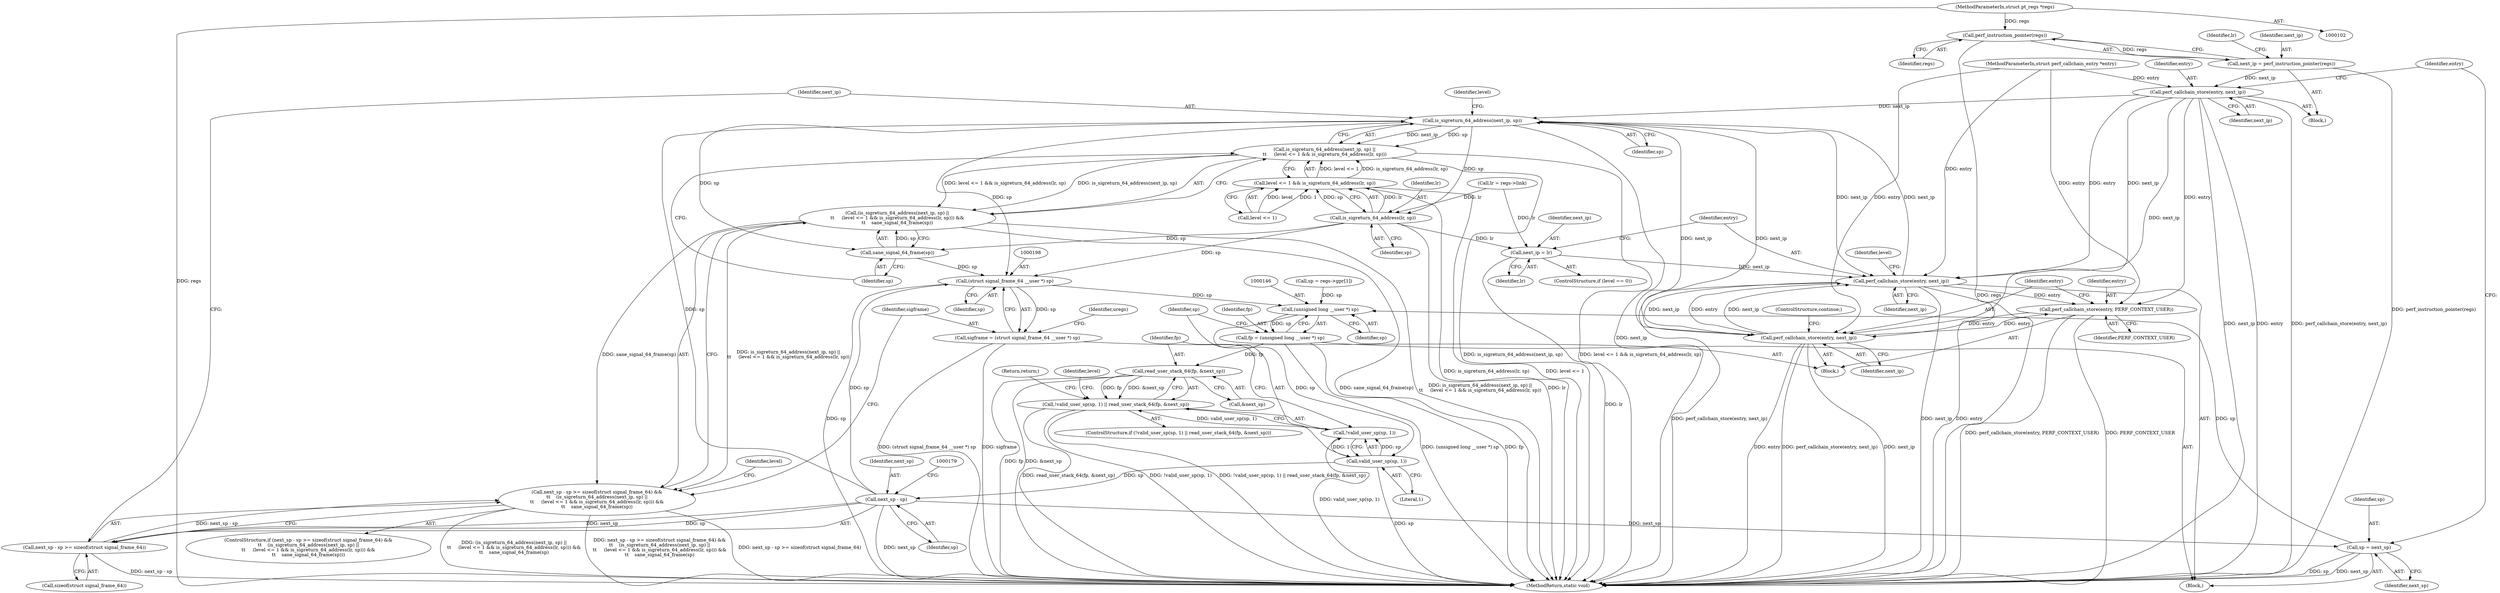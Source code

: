 digraph "0_linux_9a5cbce421a283e6aea3c4007f141735bf9da8c3@pointer" {
"1000119" [label="(Call,perf_instruction_pointer(regs))"];
"1000104" [label="(MethodParameterIn,struct pt_regs *regs)"];
"1000117" [label="(Call,next_ip = perf_instruction_pointer(regs))"];
"1000133" [label="(Call,perf_callchain_store(entry, next_ip))"];
"1000182" [label="(Call,is_sigreturn_64_address(next_ip, sp))"];
"1000181" [label="(Call,is_sigreturn_64_address(next_ip, sp) ||\n\t\t     (level <= 1 && is_sigreturn_64_address(lr, sp)))"];
"1000180" [label="(Call,(is_sigreturn_64_address(next_ip, sp) ||\n\t\t     (level <= 1 && is_sigreturn_64_address(lr, sp))) &&\n\t\t    sane_signal_64_frame(sp))"];
"1000173" [label="(Call,next_sp - sp >= sizeof(struct signal_frame_64) &&\n\t\t    (is_sigreturn_64_address(next_ip, sp) ||\n\t\t     (level <= 1 && is_sigreturn_64_address(lr, sp))) &&\n\t\t    sane_signal_64_frame(sp))"];
"1000189" [label="(Call,is_sigreturn_64_address(lr, sp))"];
"1000185" [label="(Call,level <= 1 && is_sigreturn_64_address(lr, sp))"];
"1000192" [label="(Call,sane_signal_64_frame(sp))"];
"1000197" [label="(Call,(struct signal_frame_64 __user *) sp)"];
"1000145" [label="(Call,(unsigned long __user *) sp)"];
"1000143" [label="(Call,fp = (unsigned long __user *) sp)"];
"1000154" [label="(Call,read_user_stack_64(fp, &next_sp))"];
"1000149" [label="(Call,!valid_user_sp(sp, 1) || read_user_stack_64(fp, &next_sp))"];
"1000151" [label="(Call,valid_user_sp(sp, 1))"];
"1000150" [label="(Call,!valid_user_sp(sp, 1))"];
"1000175" [label="(Call,next_sp - sp)"];
"1000174" [label="(Call,next_sp - sp >= sizeof(struct signal_frame_64))"];
"1000256" [label="(Call,sp = next_sp)"];
"1000195" [label="(Call,sigframe = (struct signal_frame_64 __user *) sp)"];
"1000248" [label="(Call,next_ip = lr)"];
"1000251" [label="(Call,perf_callchain_store(entry, next_ip))"];
"1000237" [label="(Call,perf_callchain_store(entry, PERF_CONTEXT_USER))"];
"1000240" [label="(Call,perf_callchain_store(entry, next_ip))"];
"1000193" [label="(Identifier,sp)"];
"1000199" [label="(Identifier,sp)"];
"1000142" [label="(Block,)"];
"1000253" [label="(Identifier,next_ip)"];
"1000255" [label="(Identifier,level)"];
"1000118" [label="(Identifier,next_ip)"];
"1000183" [label="(Identifier,next_ip)"];
"1000175" [label="(Call,next_sp - sp)"];
"1000139" [label="(Identifier,entry)"];
"1000149" [label="(Call,!valid_user_sp(sp, 1) || read_user_stack_64(fp, &next_sp))"];
"1000246" [label="(Identifier,level)"];
"1000158" [label="(Return,return;)"];
"1000119" [label="(Call,perf_instruction_pointer(regs))"];
"1000251" [label="(Call,perf_callchain_store(entry, next_ip))"];
"1000243" [label="(ControlStructure,continue;)"];
"1000153" [label="(Literal,1)"];
"1000244" [label="(ControlStructure,if (level == 0))"];
"1000172" [label="(ControlStructure,if (next_sp - sp >= sizeof(struct signal_frame_64) &&\n\t\t    (is_sigreturn_64_address(next_ip, sp) ||\n\t\t     (level <= 1 && is_sigreturn_64_address(lr, sp))) &&\n\t\t    sane_signal_64_frame(sp)))"];
"1000162" [label="(Identifier,level)"];
"1000105" [label="(Block,)"];
"1000258" [label="(Identifier,next_sp)"];
"1000120" [label="(Identifier,regs)"];
"1000156" [label="(Call,&next_sp)"];
"1000201" [label="(Identifier,uregs)"];
"1000103" [label="(MethodParameterIn,struct perf_callchain_entry *entry)"];
"1000180" [label="(Call,(is_sigreturn_64_address(next_ip, sp) ||\n\t\t     (level <= 1 && is_sigreturn_64_address(lr, sp))) &&\n\t\t    sane_signal_64_frame(sp))"];
"1000143" [label="(Call,fp = (unsigned long __user *) sp)"];
"1000134" [label="(Identifier,entry)"];
"1000122" [label="(Identifier,lr)"];
"1000256" [label="(Call,sp = next_sp)"];
"1000249" [label="(Identifier,next_ip)"];
"1000155" [label="(Identifier,fp)"];
"1000104" [label="(MethodParameterIn,struct pt_regs *regs)"];
"1000173" [label="(Call,next_sp - sp >= sizeof(struct signal_frame_64) &&\n\t\t    (is_sigreturn_64_address(next_ip, sp) ||\n\t\t     (level <= 1 && is_sigreturn_64_address(lr, sp))) &&\n\t\t    sane_signal_64_frame(sp))"];
"1000189" [label="(Call,is_sigreturn_64_address(lr, sp))"];
"1000240" [label="(Call,perf_callchain_store(entry, next_ip))"];
"1000237" [label="(Call,perf_callchain_store(entry, PERF_CONTEXT_USER))"];
"1000126" [label="(Call,sp = regs->gpr[1])"];
"1000144" [label="(Identifier,fp)"];
"1000186" [label="(Call,level <= 1)"];
"1000117" [label="(Call,next_ip = perf_instruction_pointer(regs))"];
"1000185" [label="(Call,level <= 1 && is_sigreturn_64_address(lr, sp))"];
"1000174" [label="(Call,next_sp - sp >= sizeof(struct signal_frame_64))"];
"1000147" [label="(Identifier,sp)"];
"1000150" [label="(Call,!valid_user_sp(sp, 1))"];
"1000176" [label="(Identifier,next_sp)"];
"1000252" [label="(Identifier,entry)"];
"1000241" [label="(Identifier,entry)"];
"1000135" [label="(Identifier,next_ip)"];
"1000181" [label="(Call,is_sigreturn_64_address(next_ip, sp) ||\n\t\t     (level <= 1 && is_sigreturn_64_address(lr, sp)))"];
"1000248" [label="(Call,next_ip = lr)"];
"1000242" [label="(Identifier,next_ip)"];
"1000133" [label="(Call,perf_callchain_store(entry, next_ip))"];
"1000187" [label="(Identifier,level)"];
"1000184" [label="(Identifier,sp)"];
"1000192" [label="(Call,sane_signal_64_frame(sp))"];
"1000196" [label="(Identifier,sigframe)"];
"1000191" [label="(Identifier,sp)"];
"1000194" [label="(Block,)"];
"1000190" [label="(Identifier,lr)"];
"1000259" [label="(MethodReturn,static void)"];
"1000152" [label="(Identifier,sp)"];
"1000177" [label="(Identifier,sp)"];
"1000178" [label="(Call,sizeof(struct signal_frame_64))"];
"1000238" [label="(Identifier,entry)"];
"1000257" [label="(Identifier,sp)"];
"1000250" [label="(Identifier,lr)"];
"1000182" [label="(Call,is_sigreturn_64_address(next_ip, sp))"];
"1000197" [label="(Call,(struct signal_frame_64 __user *) sp)"];
"1000121" [label="(Call,lr = regs->link)"];
"1000195" [label="(Call,sigframe = (struct signal_frame_64 __user *) sp)"];
"1000148" [label="(ControlStructure,if (!valid_user_sp(sp, 1) || read_user_stack_64(fp, &next_sp)))"];
"1000154" [label="(Call,read_user_stack_64(fp, &next_sp))"];
"1000239" [label="(Identifier,PERF_CONTEXT_USER)"];
"1000145" [label="(Call,(unsigned long __user *) sp)"];
"1000151" [label="(Call,valid_user_sp(sp, 1))"];
"1000119" -> "1000117"  [label="AST: "];
"1000119" -> "1000120"  [label="CFG: "];
"1000120" -> "1000119"  [label="AST: "];
"1000117" -> "1000119"  [label="CFG: "];
"1000119" -> "1000259"  [label="DDG: regs"];
"1000119" -> "1000117"  [label="DDG: regs"];
"1000104" -> "1000119"  [label="DDG: regs"];
"1000104" -> "1000102"  [label="AST: "];
"1000104" -> "1000259"  [label="DDG: regs"];
"1000117" -> "1000105"  [label="AST: "];
"1000118" -> "1000117"  [label="AST: "];
"1000122" -> "1000117"  [label="CFG: "];
"1000117" -> "1000259"  [label="DDG: perf_instruction_pointer(regs)"];
"1000117" -> "1000133"  [label="DDG: next_ip"];
"1000133" -> "1000105"  [label="AST: "];
"1000133" -> "1000135"  [label="CFG: "];
"1000134" -> "1000133"  [label="AST: "];
"1000135" -> "1000133"  [label="AST: "];
"1000139" -> "1000133"  [label="CFG: "];
"1000133" -> "1000259"  [label="DDG: entry"];
"1000133" -> "1000259"  [label="DDG: perf_callchain_store(entry, next_ip)"];
"1000133" -> "1000259"  [label="DDG: next_ip"];
"1000103" -> "1000133"  [label="DDG: entry"];
"1000133" -> "1000182"  [label="DDG: next_ip"];
"1000133" -> "1000237"  [label="DDG: entry"];
"1000133" -> "1000240"  [label="DDG: next_ip"];
"1000133" -> "1000251"  [label="DDG: entry"];
"1000133" -> "1000251"  [label="DDG: next_ip"];
"1000182" -> "1000181"  [label="AST: "];
"1000182" -> "1000184"  [label="CFG: "];
"1000183" -> "1000182"  [label="AST: "];
"1000184" -> "1000182"  [label="AST: "];
"1000187" -> "1000182"  [label="CFG: "];
"1000181" -> "1000182"  [label="CFG: "];
"1000182" -> "1000259"  [label="DDG: next_ip"];
"1000182" -> "1000181"  [label="DDG: next_ip"];
"1000182" -> "1000181"  [label="DDG: sp"];
"1000251" -> "1000182"  [label="DDG: next_ip"];
"1000240" -> "1000182"  [label="DDG: next_ip"];
"1000175" -> "1000182"  [label="DDG: sp"];
"1000182" -> "1000189"  [label="DDG: sp"];
"1000182" -> "1000192"  [label="DDG: sp"];
"1000182" -> "1000197"  [label="DDG: sp"];
"1000182" -> "1000240"  [label="DDG: next_ip"];
"1000182" -> "1000251"  [label="DDG: next_ip"];
"1000181" -> "1000180"  [label="AST: "];
"1000181" -> "1000185"  [label="CFG: "];
"1000185" -> "1000181"  [label="AST: "];
"1000193" -> "1000181"  [label="CFG: "];
"1000180" -> "1000181"  [label="CFG: "];
"1000181" -> "1000259"  [label="DDG: level <= 1 && is_sigreturn_64_address(lr, sp)"];
"1000181" -> "1000259"  [label="DDG: is_sigreturn_64_address(next_ip, sp)"];
"1000181" -> "1000180"  [label="DDG: is_sigreturn_64_address(next_ip, sp)"];
"1000181" -> "1000180"  [label="DDG: level <= 1 && is_sigreturn_64_address(lr, sp)"];
"1000185" -> "1000181"  [label="DDG: level <= 1"];
"1000185" -> "1000181"  [label="DDG: is_sigreturn_64_address(lr, sp)"];
"1000180" -> "1000173"  [label="AST: "];
"1000180" -> "1000192"  [label="CFG: "];
"1000192" -> "1000180"  [label="AST: "];
"1000173" -> "1000180"  [label="CFG: "];
"1000180" -> "1000259"  [label="DDG: is_sigreturn_64_address(next_ip, sp) ||\n\t\t     (level <= 1 && is_sigreturn_64_address(lr, sp))"];
"1000180" -> "1000259"  [label="DDG: sane_signal_64_frame(sp)"];
"1000180" -> "1000173"  [label="DDG: is_sigreturn_64_address(next_ip, sp) ||\n\t\t     (level <= 1 && is_sigreturn_64_address(lr, sp))"];
"1000180" -> "1000173"  [label="DDG: sane_signal_64_frame(sp)"];
"1000192" -> "1000180"  [label="DDG: sp"];
"1000173" -> "1000172"  [label="AST: "];
"1000173" -> "1000174"  [label="CFG: "];
"1000174" -> "1000173"  [label="AST: "];
"1000196" -> "1000173"  [label="CFG: "];
"1000246" -> "1000173"  [label="CFG: "];
"1000173" -> "1000259"  [label="DDG: (is_sigreturn_64_address(next_ip, sp) ||\n\t\t     (level <= 1 && is_sigreturn_64_address(lr, sp))) &&\n\t\t    sane_signal_64_frame(sp)"];
"1000173" -> "1000259"  [label="DDG: next_sp - sp >= sizeof(struct signal_frame_64) &&\n\t\t    (is_sigreturn_64_address(next_ip, sp) ||\n\t\t     (level <= 1 && is_sigreturn_64_address(lr, sp))) &&\n\t\t    sane_signal_64_frame(sp)"];
"1000173" -> "1000259"  [label="DDG: next_sp - sp >= sizeof(struct signal_frame_64)"];
"1000174" -> "1000173"  [label="DDG: next_sp - sp"];
"1000189" -> "1000185"  [label="AST: "];
"1000189" -> "1000191"  [label="CFG: "];
"1000190" -> "1000189"  [label="AST: "];
"1000191" -> "1000189"  [label="AST: "];
"1000185" -> "1000189"  [label="CFG: "];
"1000189" -> "1000259"  [label="DDG: lr"];
"1000189" -> "1000185"  [label="DDG: lr"];
"1000189" -> "1000185"  [label="DDG: sp"];
"1000121" -> "1000189"  [label="DDG: lr"];
"1000189" -> "1000192"  [label="DDG: sp"];
"1000189" -> "1000197"  [label="DDG: sp"];
"1000189" -> "1000248"  [label="DDG: lr"];
"1000185" -> "1000186"  [label="CFG: "];
"1000186" -> "1000185"  [label="AST: "];
"1000185" -> "1000259"  [label="DDG: level <= 1"];
"1000185" -> "1000259"  [label="DDG: is_sigreturn_64_address(lr, sp)"];
"1000186" -> "1000185"  [label="DDG: level"];
"1000186" -> "1000185"  [label="DDG: 1"];
"1000192" -> "1000193"  [label="CFG: "];
"1000193" -> "1000192"  [label="AST: "];
"1000192" -> "1000197"  [label="DDG: sp"];
"1000197" -> "1000195"  [label="AST: "];
"1000197" -> "1000199"  [label="CFG: "];
"1000198" -> "1000197"  [label="AST: "];
"1000199" -> "1000197"  [label="AST: "];
"1000195" -> "1000197"  [label="CFG: "];
"1000197" -> "1000259"  [label="DDG: sp"];
"1000197" -> "1000145"  [label="DDG: sp"];
"1000197" -> "1000195"  [label="DDG: sp"];
"1000175" -> "1000197"  [label="DDG: sp"];
"1000145" -> "1000143"  [label="AST: "];
"1000145" -> "1000147"  [label="CFG: "];
"1000146" -> "1000145"  [label="AST: "];
"1000147" -> "1000145"  [label="AST: "];
"1000143" -> "1000145"  [label="CFG: "];
"1000145" -> "1000143"  [label="DDG: sp"];
"1000126" -> "1000145"  [label="DDG: sp"];
"1000256" -> "1000145"  [label="DDG: sp"];
"1000145" -> "1000151"  [label="DDG: sp"];
"1000143" -> "1000142"  [label="AST: "];
"1000144" -> "1000143"  [label="AST: "];
"1000152" -> "1000143"  [label="CFG: "];
"1000143" -> "1000259"  [label="DDG: fp"];
"1000143" -> "1000259"  [label="DDG: (unsigned long __user *) sp"];
"1000143" -> "1000154"  [label="DDG: fp"];
"1000154" -> "1000149"  [label="AST: "];
"1000154" -> "1000156"  [label="CFG: "];
"1000155" -> "1000154"  [label="AST: "];
"1000156" -> "1000154"  [label="AST: "];
"1000149" -> "1000154"  [label="CFG: "];
"1000154" -> "1000259"  [label="DDG: fp"];
"1000154" -> "1000259"  [label="DDG: &next_sp"];
"1000154" -> "1000149"  [label="DDG: fp"];
"1000154" -> "1000149"  [label="DDG: &next_sp"];
"1000149" -> "1000148"  [label="AST: "];
"1000149" -> "1000150"  [label="CFG: "];
"1000150" -> "1000149"  [label="AST: "];
"1000158" -> "1000149"  [label="CFG: "];
"1000162" -> "1000149"  [label="CFG: "];
"1000149" -> "1000259"  [label="DDG: !valid_user_sp(sp, 1) || read_user_stack_64(fp, &next_sp)"];
"1000149" -> "1000259"  [label="DDG: read_user_stack_64(fp, &next_sp)"];
"1000149" -> "1000259"  [label="DDG: !valid_user_sp(sp, 1)"];
"1000150" -> "1000149"  [label="DDG: valid_user_sp(sp, 1)"];
"1000151" -> "1000150"  [label="AST: "];
"1000151" -> "1000153"  [label="CFG: "];
"1000152" -> "1000151"  [label="AST: "];
"1000153" -> "1000151"  [label="AST: "];
"1000150" -> "1000151"  [label="CFG: "];
"1000151" -> "1000259"  [label="DDG: sp"];
"1000151" -> "1000150"  [label="DDG: sp"];
"1000151" -> "1000150"  [label="DDG: 1"];
"1000151" -> "1000175"  [label="DDG: sp"];
"1000155" -> "1000150"  [label="CFG: "];
"1000150" -> "1000259"  [label="DDG: valid_user_sp(sp, 1)"];
"1000175" -> "1000174"  [label="AST: "];
"1000175" -> "1000177"  [label="CFG: "];
"1000176" -> "1000175"  [label="AST: "];
"1000177" -> "1000175"  [label="AST: "];
"1000179" -> "1000175"  [label="CFG: "];
"1000175" -> "1000259"  [label="DDG: next_sp"];
"1000175" -> "1000174"  [label="DDG: next_sp"];
"1000175" -> "1000174"  [label="DDG: sp"];
"1000175" -> "1000256"  [label="DDG: next_sp"];
"1000174" -> "1000178"  [label="CFG: "];
"1000178" -> "1000174"  [label="AST: "];
"1000183" -> "1000174"  [label="CFG: "];
"1000174" -> "1000259"  [label="DDG: next_sp - sp"];
"1000256" -> "1000142"  [label="AST: "];
"1000256" -> "1000258"  [label="CFG: "];
"1000257" -> "1000256"  [label="AST: "];
"1000258" -> "1000256"  [label="AST: "];
"1000139" -> "1000256"  [label="CFG: "];
"1000256" -> "1000259"  [label="DDG: next_sp"];
"1000256" -> "1000259"  [label="DDG: sp"];
"1000195" -> "1000194"  [label="AST: "];
"1000196" -> "1000195"  [label="AST: "];
"1000201" -> "1000195"  [label="CFG: "];
"1000195" -> "1000259"  [label="DDG: (struct signal_frame_64 __user *) sp"];
"1000195" -> "1000259"  [label="DDG: sigframe"];
"1000248" -> "1000244"  [label="AST: "];
"1000248" -> "1000250"  [label="CFG: "];
"1000249" -> "1000248"  [label="AST: "];
"1000250" -> "1000248"  [label="AST: "];
"1000252" -> "1000248"  [label="CFG: "];
"1000248" -> "1000259"  [label="DDG: lr"];
"1000121" -> "1000248"  [label="DDG: lr"];
"1000248" -> "1000251"  [label="DDG: next_ip"];
"1000251" -> "1000142"  [label="AST: "];
"1000251" -> "1000253"  [label="CFG: "];
"1000252" -> "1000251"  [label="AST: "];
"1000253" -> "1000251"  [label="AST: "];
"1000255" -> "1000251"  [label="CFG: "];
"1000251" -> "1000259"  [label="DDG: perf_callchain_store(entry, next_ip)"];
"1000251" -> "1000259"  [label="DDG: next_ip"];
"1000251" -> "1000259"  [label="DDG: entry"];
"1000251" -> "1000237"  [label="DDG: entry"];
"1000251" -> "1000240"  [label="DDG: next_ip"];
"1000240" -> "1000251"  [label="DDG: entry"];
"1000240" -> "1000251"  [label="DDG: next_ip"];
"1000103" -> "1000251"  [label="DDG: entry"];
"1000237" -> "1000194"  [label="AST: "];
"1000237" -> "1000239"  [label="CFG: "];
"1000238" -> "1000237"  [label="AST: "];
"1000239" -> "1000237"  [label="AST: "];
"1000241" -> "1000237"  [label="CFG: "];
"1000237" -> "1000259"  [label="DDG: perf_callchain_store(entry, PERF_CONTEXT_USER)"];
"1000237" -> "1000259"  [label="DDG: PERF_CONTEXT_USER"];
"1000240" -> "1000237"  [label="DDG: entry"];
"1000103" -> "1000237"  [label="DDG: entry"];
"1000237" -> "1000240"  [label="DDG: entry"];
"1000240" -> "1000194"  [label="AST: "];
"1000240" -> "1000242"  [label="CFG: "];
"1000241" -> "1000240"  [label="AST: "];
"1000242" -> "1000240"  [label="AST: "];
"1000243" -> "1000240"  [label="CFG: "];
"1000240" -> "1000259"  [label="DDG: perf_callchain_store(entry, next_ip)"];
"1000240" -> "1000259"  [label="DDG: next_ip"];
"1000240" -> "1000259"  [label="DDG: entry"];
"1000103" -> "1000240"  [label="DDG: entry"];
}
